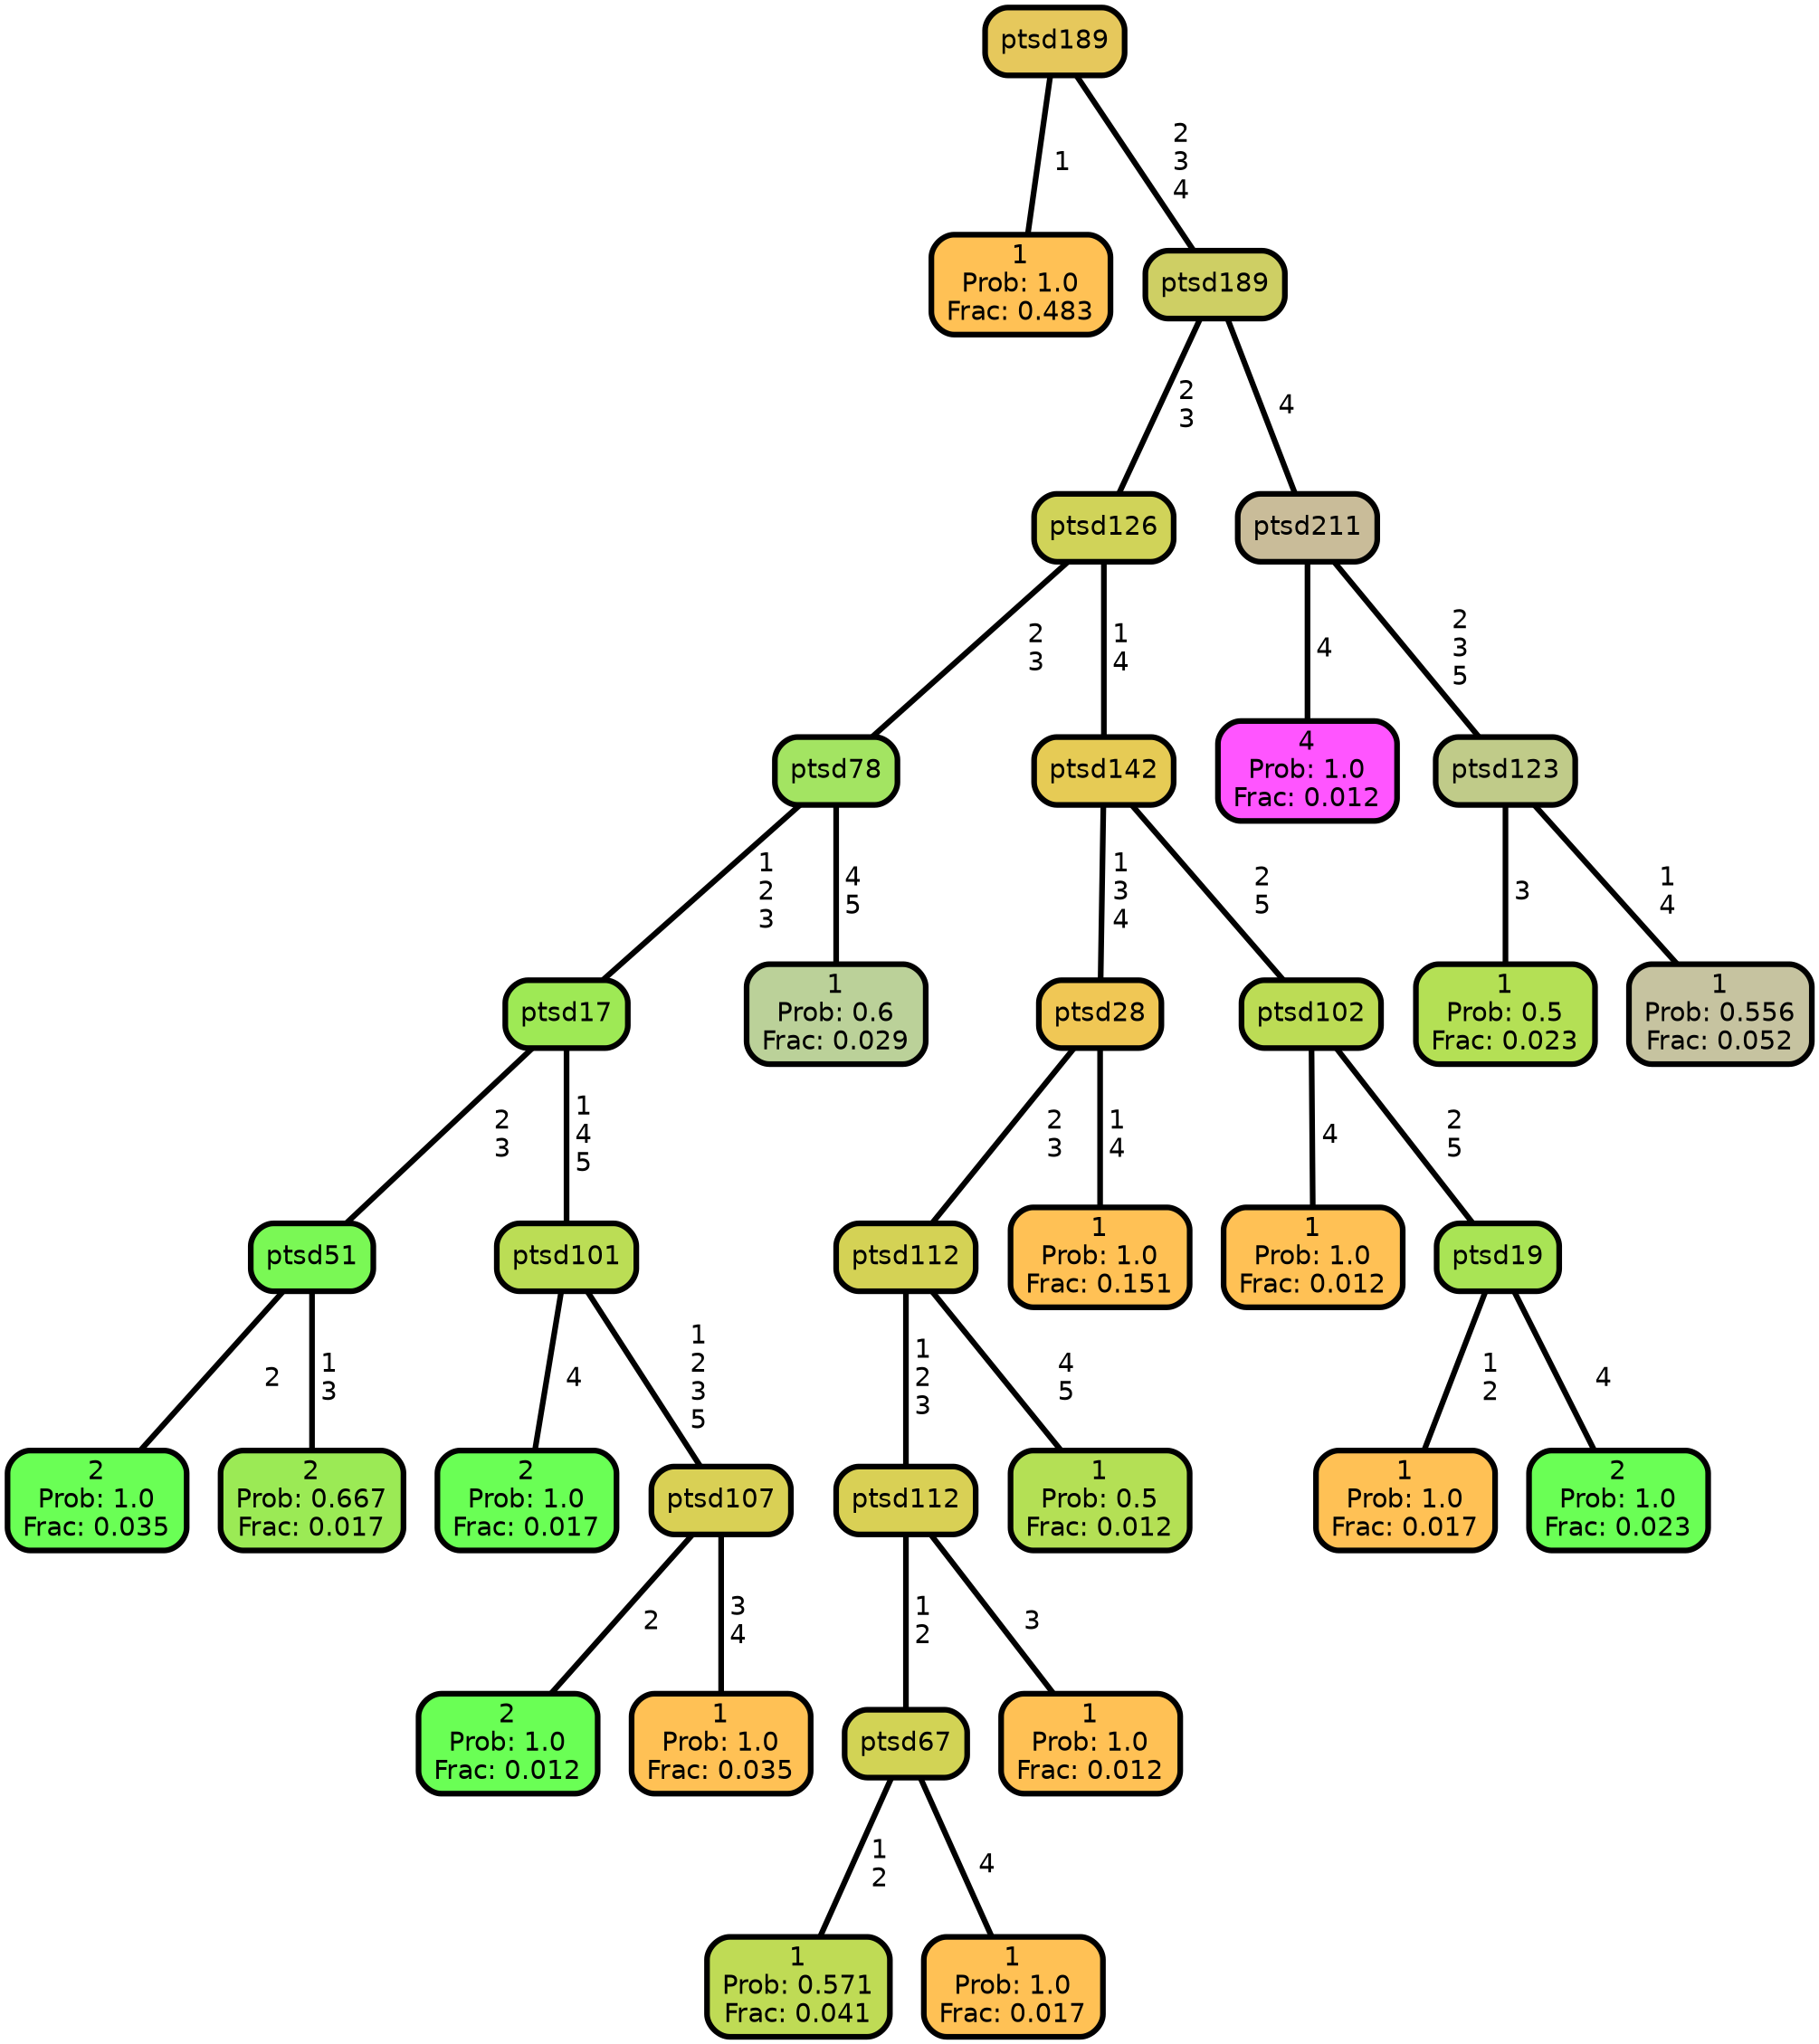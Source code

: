 graph Tree {
node [shape=box, style="filled, rounded",color="black",penwidth="3",fontcolor="black",                 fontname=helvetica] ;
graph [ranksep="0 equally", splines=straight,                 bgcolor=transparent, dpi=200] ;
edge [fontname=helvetica, color=black] ;
0 [label="1
Prob: 1.0
Frac: 0.483", fillcolor="#ffc155"] ;
1 [label="ptsd189", fillcolor="#e6c85c"] ;
2 [label="2
Prob: 1.0
Frac: 0.035", fillcolor="#6aff55"] ;
3 [label="ptsd51", fillcolor="#7af855"] ;
4 [label="2
Prob: 0.667
Frac: 0.017", fillcolor="#9bea55"] ;
5 [label="ptsd17", fillcolor="#9ee955"] ;
6 [label="2
Prob: 1.0
Frac: 0.017", fillcolor="#6aff55"] ;
7 [label="ptsd101", fillcolor="#bbdd55"] ;
8 [label="2
Prob: 1.0
Frac: 0.012", fillcolor="#6aff55"] ;
9 [label="ptsd107", fillcolor="#d9d055"] ;
10 [label="1
Prob: 1.0
Frac: 0.035", fillcolor="#ffc155"] ;
11 [label="ptsd78", fillcolor="#a3e462"] ;
12 [label="1
Prob: 0.6
Frac: 0.029", fillcolor="#bbd199"] ;
13 [label="ptsd126", fillcolor="#d0d359"] ;
14 [label="1
Prob: 0.571
Frac: 0.041", fillcolor="#bfdb55"] ;
15 [label="ptsd67", fillcolor="#d2d355"] ;
16 [label="1
Prob: 1.0
Frac: 0.017", fillcolor="#ffc155"] ;
17 [label="ptsd112", fillcolor="#d9d055"] ;
18 [label="1
Prob: 1.0
Frac: 0.012", fillcolor="#ffc155"] ;
19 [label="ptsd112", fillcolor="#d4d255"] ;
20 [label="1
Prob: 0.5
Frac: 0.012", fillcolor="#b4e055"] ;
21 [label="ptsd28", fillcolor="#f0c755"] ;
22 [label="1
Prob: 1.0
Frac: 0.151", fillcolor="#ffc155"] ;
23 [label="ptsd142", fillcolor="#e6cb55"] ;
24 [label="1
Prob: 1.0
Frac: 0.012", fillcolor="#ffc155"] ;
25 [label="ptsd102", fillcolor="#bcdc55"] ;
26 [label="1
Prob: 1.0
Frac: 0.017", fillcolor="#ffc155"] ;
27 [label="ptsd19", fillcolor="#a9e455"] ;
28 [label="2
Prob: 1.0
Frac: 0.023", fillcolor="#6aff55"] ;
29 [label="ptsd189", fillcolor="#cecf64"] ;
30 [label="4
Prob: 1.0
Frac: 0.012", fillcolor="#ff55ff"] ;
31 [label="ptsd211", fillcolor="#c9bc99"] ;
32 [label="1
Prob: 0.5
Frac: 0.023", fillcolor="#b4e055"] ;
33 [label="ptsd123", fillcolor="#c0cb89"] ;
34 [label="1
Prob: 0.556
Frac: 0.052", fillcolor="#c6c3a0"] ;
1 -- 0 [label=" 1",penwidth=3] ;
1 -- 29 [label=" 2\n 3\n 4",penwidth=3] ;
3 -- 2 [label=" 2",penwidth=3] ;
3 -- 4 [label=" 1\n 3",penwidth=3] ;
5 -- 3 [label=" 2\n 3",penwidth=3] ;
5 -- 7 [label=" 1\n 4\n 5",penwidth=3] ;
7 -- 6 [label=" 4",penwidth=3] ;
7 -- 9 [label=" 1\n 2\n 3\n 5",penwidth=3] ;
9 -- 8 [label=" 2",penwidth=3] ;
9 -- 10 [label=" 3\n 4",penwidth=3] ;
11 -- 5 [label=" 1\n 2\n 3",penwidth=3] ;
11 -- 12 [label=" 4\n 5",penwidth=3] ;
13 -- 11 [label=" 2\n 3",penwidth=3] ;
13 -- 23 [label=" 1\n 4",penwidth=3] ;
15 -- 14 [label=" 1\n 2",penwidth=3] ;
15 -- 16 [label=" 4",penwidth=3] ;
17 -- 15 [label=" 1\n 2",penwidth=3] ;
17 -- 18 [label=" 3",penwidth=3] ;
19 -- 17 [label=" 1\n 2\n 3",penwidth=3] ;
19 -- 20 [label=" 4\n 5",penwidth=3] ;
21 -- 19 [label=" 2\n 3",penwidth=3] ;
21 -- 22 [label=" 1\n 4",penwidth=3] ;
23 -- 21 [label=" 1\n 3\n 4",penwidth=3] ;
23 -- 25 [label=" 2\n 5",penwidth=3] ;
25 -- 24 [label=" 4",penwidth=3] ;
25 -- 27 [label=" 2\n 5",penwidth=3] ;
27 -- 26 [label=" 1\n 2",penwidth=3] ;
27 -- 28 [label=" 4",penwidth=3] ;
29 -- 13 [label=" 2\n 3",penwidth=3] ;
29 -- 31 [label=" 4",penwidth=3] ;
31 -- 30 [label=" 4",penwidth=3] ;
31 -- 33 [label=" 2\n 3\n 5",penwidth=3] ;
33 -- 32 [label=" 3",penwidth=3] ;
33 -- 34 [label=" 1\n 4",penwidth=3] ;
{rank = same;}}